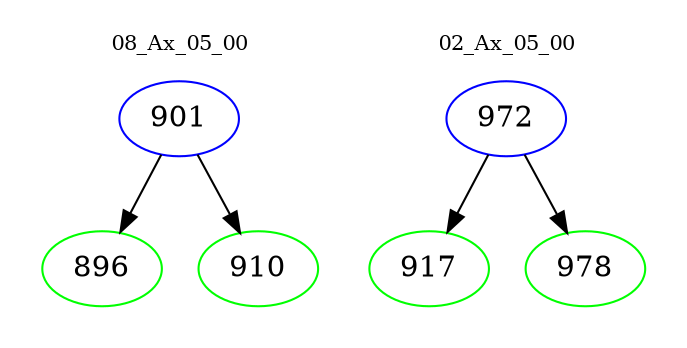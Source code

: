 digraph{
subgraph cluster_0 {
color = white
label = "08_Ax_05_00";
fontsize=10;
T0_901 [label="901", color="blue"]
T0_901 -> T0_896 [color="black"]
T0_896 [label="896", color="green"]
T0_901 -> T0_910 [color="black"]
T0_910 [label="910", color="green"]
}
subgraph cluster_1 {
color = white
label = "02_Ax_05_00";
fontsize=10;
T1_972 [label="972", color="blue"]
T1_972 -> T1_917 [color="black"]
T1_917 [label="917", color="green"]
T1_972 -> T1_978 [color="black"]
T1_978 [label="978", color="green"]
}
}
